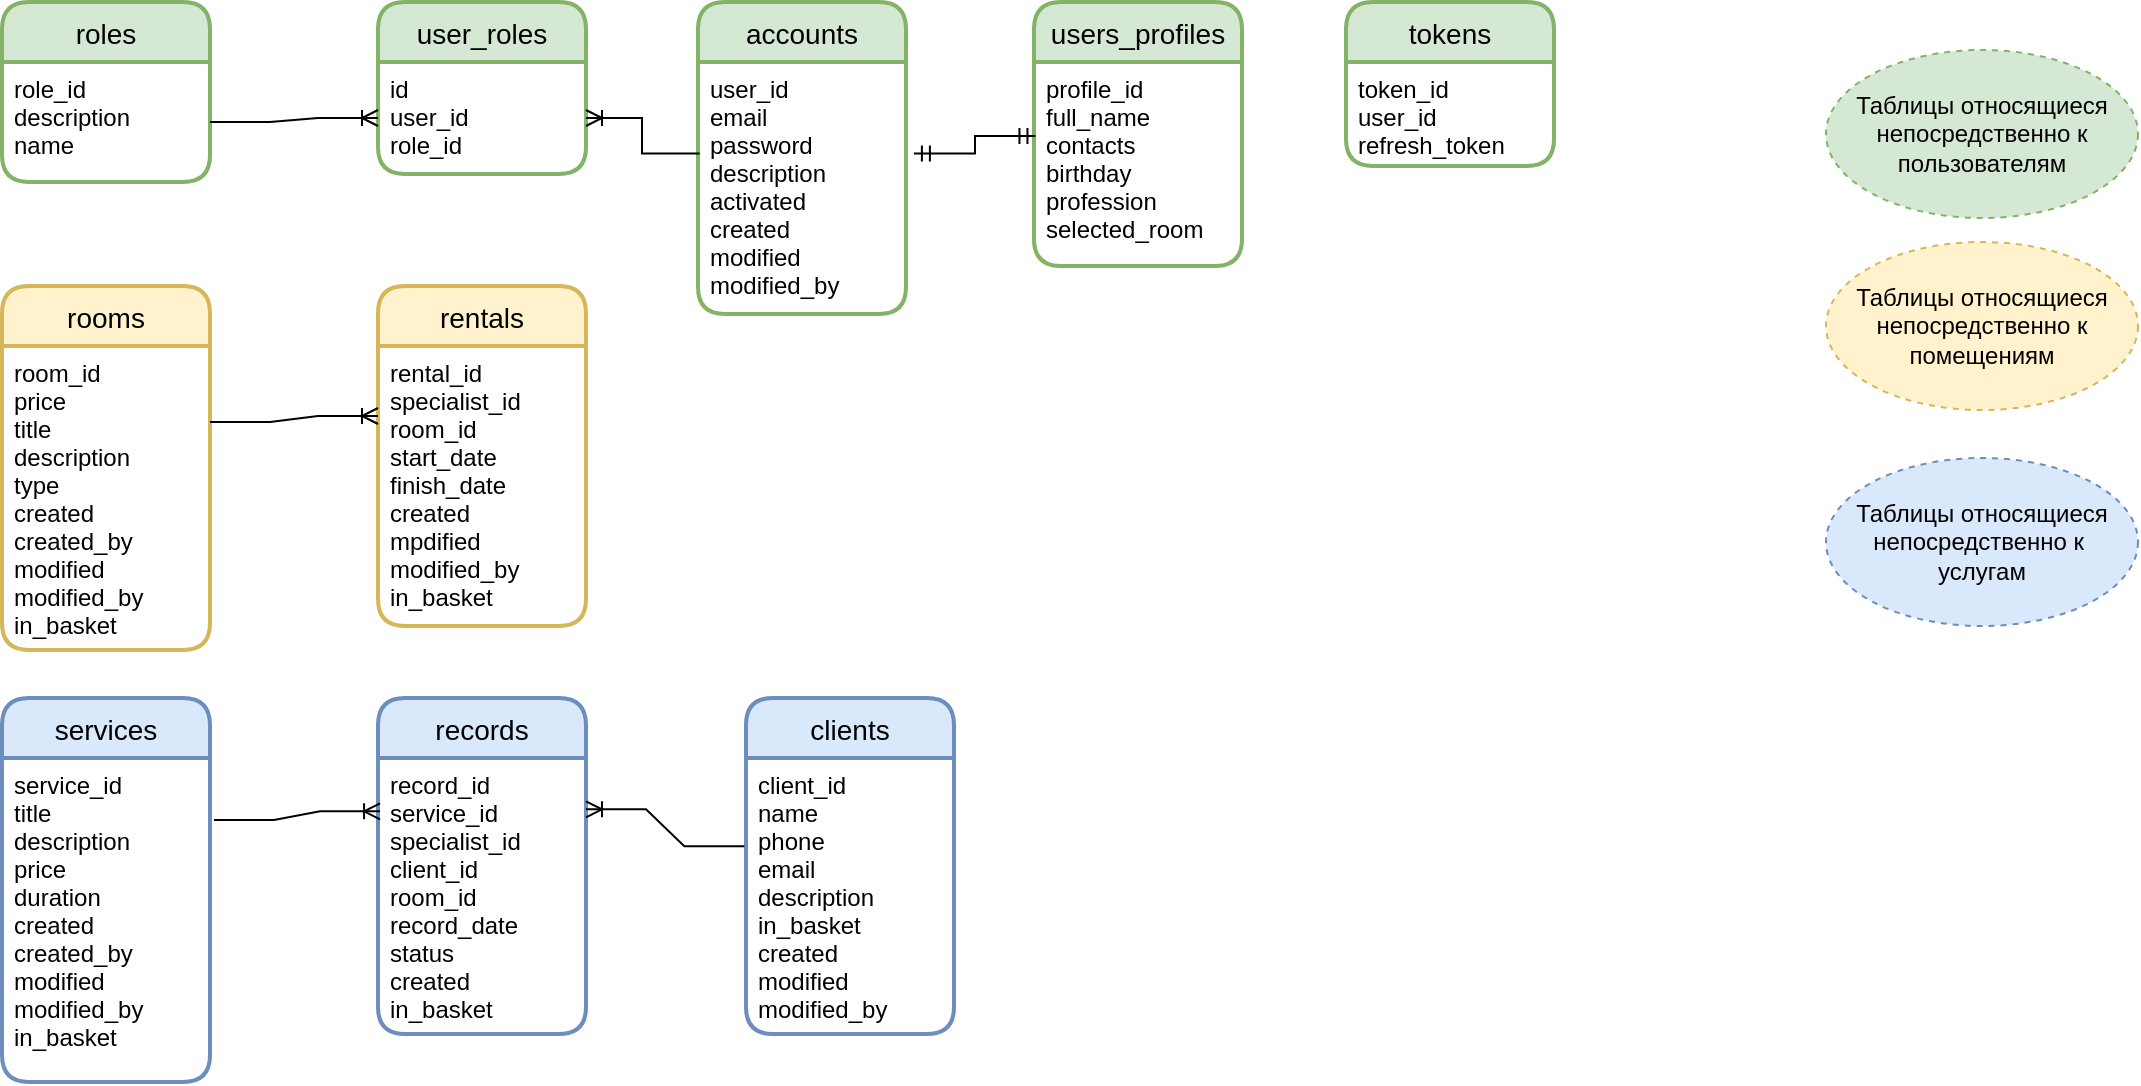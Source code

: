 <mxfile version="17.5.0" type="device"><diagram id="R2lEEEUBdFMjLlhIrx00" name="Page-1"><mxGraphModel dx="1888" dy="1679" grid="1" gridSize="12" guides="1" tooltips="1" connect="1" arrows="1" fold="1" page="1" pageScale="1" pageWidth="850" pageHeight="1100" background="none" math="0" shadow="0" extFonts="Permanent Marker^https://fonts.googleapis.com/css?family=Permanent+Marker"><root><mxCell id="0"/><mxCell id="1" parent="0"/><mxCell id="7LjpE6CggV0WdGoWhm0g-1" value="accounts" style="swimlane;childLayout=stackLayout;horizontal=1;startSize=30;horizontalStack=0;rounded=1;fontSize=14;fontStyle=0;strokeWidth=2;resizeParent=0;resizeLast=1;shadow=0;dashed=0;align=center;fillColor=#d5e8d4;strokeColor=#82b366;" parent="1" vertex="1"><mxGeometry x="-96" y="-60" width="104" height="156" as="geometry"/></mxCell><mxCell id="7LjpE6CggV0WdGoWhm0g-2" value="user_id&#10;email&#10;password&#10;description&#10;activated&#10;created&#10;modified&#10;modified_by" style="align=left;strokeColor=none;fillColor=none;spacingLeft=4;fontSize=12;verticalAlign=top;resizable=0;rotatable=0;part=1;" parent="7LjpE6CggV0WdGoWhm0g-1" vertex="1"><mxGeometry y="30" width="104" height="126" as="geometry"/></mxCell><mxCell id="7LjpE6CggV0WdGoWhm0g-12" value="roles" style="swimlane;childLayout=stackLayout;horizontal=1;startSize=30;horizontalStack=0;rounded=1;fontSize=14;fontStyle=0;strokeWidth=2;resizeParent=0;resizeLast=1;shadow=0;dashed=0;align=center;fillColor=#d5e8d4;strokeColor=#82b366;" parent="1" vertex="1"><mxGeometry x="-444" y="-60" width="104" height="90" as="geometry"/></mxCell><mxCell id="7LjpE6CggV0WdGoWhm0g-13" value="role_id&#10;description&#10;name" style="align=left;strokeColor=none;fillColor=none;spacingLeft=4;fontSize=12;verticalAlign=top;resizable=0;rotatable=0;part=1;" parent="7LjpE6CggV0WdGoWhm0g-12" vertex="1"><mxGeometry y="30" width="104" height="60" as="geometry"/></mxCell><mxCell id="7LjpE6CggV0WdGoWhm0g-14" value="user_roles" style="swimlane;childLayout=stackLayout;horizontal=1;startSize=30;horizontalStack=0;rounded=1;fontSize=14;fontStyle=0;strokeWidth=2;resizeParent=0;resizeLast=1;shadow=0;dashed=0;align=center;fillColor=#d5e8d4;strokeColor=#82b366;" parent="1" vertex="1"><mxGeometry x="-256" y="-60" width="104" height="86" as="geometry"/></mxCell><mxCell id="7LjpE6CggV0WdGoWhm0g-15" value="id&#10;user_id&#10;role_id" style="align=left;strokeColor=none;fillColor=none;spacingLeft=4;fontSize=12;verticalAlign=top;resizable=0;rotatable=0;part=1;" parent="7LjpE6CggV0WdGoWhm0g-14" vertex="1"><mxGeometry y="30" width="104" height="56" as="geometry"/></mxCell><mxCell id="7LjpE6CggV0WdGoWhm0g-29" value="services" style="swimlane;childLayout=stackLayout;horizontal=1;startSize=30;horizontalStack=0;rounded=1;fontSize=14;fontStyle=0;strokeWidth=2;resizeParent=0;resizeLast=1;shadow=0;dashed=0;align=center;fillColor=#dae8fc;strokeColor=#6c8ebf;" parent="1" vertex="1"><mxGeometry x="-444" y="288" width="104" height="192" as="geometry"/></mxCell><mxCell id="7LjpE6CggV0WdGoWhm0g-30" value="service_id&#10;title&#10;description&#10;price&#10;duration&#10;created&#10;created_by&#10;modified&#10;modified_by&#10;in_basket" style="align=left;strokeColor=none;fillColor=none;spacingLeft=4;fontSize=12;verticalAlign=top;resizable=0;rotatable=0;part=1;" parent="7LjpE6CggV0WdGoWhm0g-29" vertex="1"><mxGeometry y="30" width="104" height="162" as="geometry"/></mxCell><mxCell id="7LjpE6CggV0WdGoWhm0g-36" value="records" style="swimlane;childLayout=stackLayout;horizontal=1;startSize=30;horizontalStack=0;rounded=1;fontSize=14;fontStyle=0;strokeWidth=2;resizeParent=0;resizeLast=1;shadow=0;dashed=0;align=center;fillColor=#dae8fc;strokeColor=#6c8ebf;" parent="1" vertex="1"><mxGeometry x="-256" y="288" width="104" height="168" as="geometry"/></mxCell><mxCell id="7LjpE6CggV0WdGoWhm0g-37" value="record_id&#10;service_id&#10;specialist_id&#10;client_id&#10;room_id&#10;record_date&#10;status&#10;created&#10;in_basket" style="align=left;strokeColor=none;fillColor=none;spacingLeft=4;fontSize=12;verticalAlign=top;resizable=0;rotatable=0;part=1;" parent="7LjpE6CggV0WdGoWhm0g-36" vertex="1"><mxGeometry y="30" width="104" height="138" as="geometry"/></mxCell><mxCell id="7LjpE6CggV0WdGoWhm0g-38" value="" style="edgeStyle=entityRelationEdgeStyle;fontSize=12;html=1;endArrow=ERoneToMany;rounded=0;exitX=1;exitY=0.5;exitDx=0;exitDy=0;entryX=0;entryY=0.5;entryDx=0;entryDy=0;" parent="1" source="7LjpE6CggV0WdGoWhm0g-13" target="7LjpE6CggV0WdGoWhm0g-15" edge="1"><mxGeometry width="100" height="100" relative="1" as="geometry"><mxPoint x="-30" y="360" as="sourcePoint"/><mxPoint x="70" y="260" as="targetPoint"/></mxGeometry></mxCell><mxCell id="7LjpE6CggV0WdGoWhm0g-48" value="users_profiles" style="swimlane;childLayout=stackLayout;horizontal=1;startSize=30;horizontalStack=0;rounded=1;fontSize=14;fontStyle=0;strokeWidth=2;resizeParent=0;resizeLast=1;shadow=0;dashed=0;align=center;fillColor=#d5e8d4;strokeColor=#82b366;" parent="1" vertex="1"><mxGeometry x="72" y="-60" width="104" height="132" as="geometry"/></mxCell><mxCell id="7LjpE6CggV0WdGoWhm0g-49" value="profile_id&#10;full_name&#10;contacts&#10;birthday&#10;profession&#10;selected_room" style="align=left;strokeColor=none;fillColor=none;spacingLeft=4;fontSize=12;verticalAlign=top;resizable=0;rotatable=0;part=1;" parent="7LjpE6CggV0WdGoWhm0g-48" vertex="1"><mxGeometry y="30" width="104" height="102" as="geometry"/></mxCell><mxCell id="gAr5HL1NnsLzo1MMby_S-1" value="tokens" style="swimlane;childLayout=stackLayout;horizontal=1;startSize=30;horizontalStack=0;rounded=1;fontSize=14;fontStyle=0;strokeWidth=2;resizeParent=0;resizeLast=1;shadow=0;dashed=0;align=center;fillColor=#d5e8d4;strokeColor=#82b366;" parent="1" vertex="1"><mxGeometry x="228" y="-60" width="104" height="82" as="geometry"/></mxCell><mxCell id="gAr5HL1NnsLzo1MMby_S-2" value="token_id&#10;user_id&#10;refresh_token" style="align=left;strokeColor=none;fillColor=none;spacingLeft=4;fontSize=12;verticalAlign=top;resizable=0;rotatable=0;part=1;" parent="gAr5HL1NnsLzo1MMby_S-1" vertex="1"><mxGeometry y="30" width="104" height="52" as="geometry"/></mxCell><mxCell id="VR3GFfHHU-YURG5oytiA-1" value="rooms" style="swimlane;childLayout=stackLayout;horizontal=1;startSize=30;horizontalStack=0;rounded=1;fontSize=14;fontStyle=0;strokeWidth=2;resizeParent=0;resizeLast=1;shadow=0;dashed=0;align=center;fillColor=#fff2cc;strokeColor=#d6b656;" parent="1" vertex="1"><mxGeometry x="-444" y="82" width="104" height="182" as="geometry"/></mxCell><mxCell id="VR3GFfHHU-YURG5oytiA-2" value="room_id&#10;price&#10;title&#10;description&#10;type&#10;created&#10;created_by&#10;modified&#10;modified_by&#10;in_basket" style="align=left;strokeColor=none;fillColor=none;spacingLeft=4;fontSize=12;verticalAlign=top;resizable=0;rotatable=0;part=1;" parent="VR3GFfHHU-YURG5oytiA-1" vertex="1"><mxGeometry y="30" width="104" height="152" as="geometry"/></mxCell><mxCell id="VR3GFfHHU-YURG5oytiA-3" value="rentals" style="swimlane;childLayout=stackLayout;horizontal=1;startSize=30;horizontalStack=0;rounded=1;fontSize=14;fontStyle=0;strokeWidth=2;resizeParent=0;resizeLast=1;shadow=0;dashed=0;align=center;fillColor=#fff2cc;strokeColor=#d6b656;" parent="1" vertex="1"><mxGeometry x="-256" y="82" width="104" height="170" as="geometry"/></mxCell><mxCell id="VR3GFfHHU-YURG5oytiA-4" value="rental_id&#10;specialist_id&#10;room_id&#10;start_date&#10;finish_date&#10;created&#10;mpdified&#10;modified_by&#10;in_basket" style="align=left;strokeColor=none;fillColor=none;spacingLeft=4;fontSize=12;verticalAlign=top;resizable=0;rotatable=0;part=1;" parent="VR3GFfHHU-YURG5oytiA-3" vertex="1"><mxGeometry y="30" width="104" height="140" as="geometry"/></mxCell><mxCell id="VR3GFfHHU-YURG5oytiA-5" value="" style="edgeStyle=entityRelationEdgeStyle;fontSize=12;html=1;endArrow=ERoneToMany;rounded=0;exitX=1;exitY=0.25;exitDx=0;exitDy=0;entryX=0;entryY=0.25;entryDx=0;entryDy=0;" parent="1" source="VR3GFfHHU-YURG5oytiA-2" target="VR3GFfHHU-YURG5oytiA-4" edge="1"><mxGeometry width="100" height="100" relative="1" as="geometry"><mxPoint x="116" y="292" as="sourcePoint"/><mxPoint x="216" y="192" as="targetPoint"/></mxGeometry></mxCell><mxCell id="VR3GFfHHU-YURG5oytiA-7" value="" style="edgeStyle=elbowEdgeStyle;fontSize=12;html=1;endArrow=ERmandOne;startArrow=ERmandOne;rounded=0;entryX=0.007;entryY=0.363;entryDx=0;entryDy=0;entryPerimeter=0;exitX=1.038;exitY=0.363;exitDx=0;exitDy=0;exitPerimeter=0;" parent="1" source="7LjpE6CggV0WdGoWhm0g-2" target="7LjpE6CggV0WdGoWhm0g-49" edge="1"><mxGeometry width="100" height="100" relative="1" as="geometry"><mxPoint x="24" y="12" as="sourcePoint"/><mxPoint x="36" y="-12" as="targetPoint"/></mxGeometry></mxCell><mxCell id="VR3GFfHHU-YURG5oytiA-12" value="" style="fontSize=12;html=1;endArrow=ERoneToMany;rounded=0;exitX=0.008;exitY=0.363;exitDx=0;exitDy=0;entryX=1;entryY=0.5;entryDx=0;entryDy=0;edgeStyle=orthogonalEdgeStyle;elbow=vertical;exitPerimeter=0;" parent="1" source="7LjpE6CggV0WdGoWhm0g-2" target="7LjpE6CggV0WdGoWhm0g-15" edge="1"><mxGeometry width="100" height="100" relative="1" as="geometry"><mxPoint x="-24" y="136" as="sourcePoint"/><mxPoint x="76" y="36" as="targetPoint"/></mxGeometry></mxCell><mxCell id="VR3GFfHHU-YURG5oytiA-16" value="Таблицы относящиеся непосредственно к пользователям" style="ellipse;whiteSpace=wrap;html=1;align=center;dashed=1;fillColor=#d5e8d4;strokeColor=#82b366;" parent="1" vertex="1"><mxGeometry x="468" y="-36" width="156" height="84" as="geometry"/></mxCell><mxCell id="VR3GFfHHU-YURG5oytiA-17" value="Таблицы относящиеся непосредственно к помещениям" style="ellipse;whiteSpace=wrap;html=1;align=center;dashed=1;fillColor=#fff2cc;strokeColor=#d6b656;" parent="1" vertex="1"><mxGeometry x="468" y="60" width="156" height="84" as="geometry"/></mxCell><mxCell id="VR3GFfHHU-YURG5oytiA-18" value="Таблицы относящиеся непосредственно к&amp;nbsp; услугам" style="ellipse;whiteSpace=wrap;html=1;align=center;dashed=1;fillColor=#dae8fc;strokeColor=#6c8ebf;" parent="1" vertex="1"><mxGeometry x="468" y="168" width="156" height="84" as="geometry"/></mxCell><mxCell id="di7zA_j5Mxuq4hR2jqc9-6" value="" style="edgeStyle=entityRelationEdgeStyle;fontSize=12;html=1;endArrow=ERoneToMany;rounded=0;exitX=1.019;exitY=0.191;exitDx=0;exitDy=0;entryX=0.01;entryY=0.193;entryDx=0;entryDy=0;entryPerimeter=0;exitPerimeter=0;" parent="1" source="7LjpE6CggV0WdGoWhm0g-30" target="7LjpE6CggV0WdGoWhm0g-37" edge="1"><mxGeometry width="100" height="100" relative="1" as="geometry"><mxPoint x="-340" y="379.5" as="sourcePoint"/><mxPoint x="-256" y="376.5" as="targetPoint"/></mxGeometry></mxCell><mxCell id="WpKxA9wys0WlX_FauRjE-3" value="clients" style="swimlane;childLayout=stackLayout;horizontal=1;startSize=30;horizontalStack=0;rounded=1;fontSize=14;fontStyle=0;strokeWidth=2;resizeParent=0;resizeLast=1;shadow=0;dashed=0;align=center;fillColor=#dae8fc;strokeColor=#6c8ebf;" parent="1" vertex="1"><mxGeometry x="-72" y="288" width="104" height="168" as="geometry"/></mxCell><mxCell id="WpKxA9wys0WlX_FauRjE-4" value="client_id&#10;name&#10;phone&#10;email&#10;description&#10;in_basket&#10;created&#10;modified&#10;modified_by" style="align=left;strokeColor=none;fillColor=none;spacingLeft=4;fontSize=12;verticalAlign=top;resizable=0;rotatable=0;part=1;" parent="WpKxA9wys0WlX_FauRjE-3" vertex="1"><mxGeometry y="30" width="104" height="138" as="geometry"/></mxCell><mxCell id="WpKxA9wys0WlX_FauRjE-5" value="" style="edgeStyle=entityRelationEdgeStyle;fontSize=12;html=1;endArrow=ERoneToMany;rounded=0;exitX=-0.008;exitY=0.32;exitDx=0;exitDy=0;entryX=1;entryY=0.186;entryDx=0;entryDy=0;entryPerimeter=0;exitPerimeter=0;" parent="1" source="WpKxA9wys0WlX_FauRjE-4" target="7LjpE6CggV0WdGoWhm0g-37" edge="1"><mxGeometry width="100" height="100" relative="1" as="geometry"><mxPoint x="-120.004" y="402.622" as="sourcePoint"/><mxPoint x="-36.94" y="395.998" as="targetPoint"/></mxGeometry></mxCell></root></mxGraphModel></diagram></mxfile>